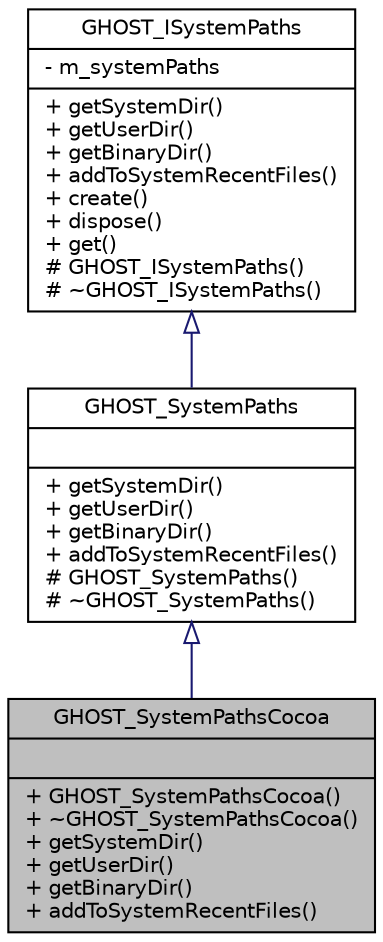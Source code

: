 digraph G
{
  edge [fontname="Helvetica",fontsize="10",labelfontname="Helvetica",labelfontsize="10"];
  node [fontname="Helvetica",fontsize="10",shape=record];
  Node1 [label="{GHOST_SystemPathsCocoa\n||+ GHOST_SystemPathsCocoa()\l+ ~GHOST_SystemPathsCocoa()\l+ getSystemDir()\l+ getUserDir()\l+ getBinaryDir()\l+ addToSystemRecentFiles()\l}",height=0.2,width=0.4,color="black", fillcolor="grey75", style="filled" fontcolor="black"];
  Node2 -> Node1 [dir=back,color="midnightblue",fontsize="10",style="solid",arrowtail="empty",fontname="Helvetica"];
  Node2 [label="{GHOST_SystemPaths\n||+ getSystemDir()\l+ getUserDir()\l+ getBinaryDir()\l+ addToSystemRecentFiles()\l# GHOST_SystemPaths()\l# ~GHOST_SystemPaths()\l}",height=0.2,width=0.4,color="black", fillcolor="white", style="filled",URL="$d1/d9e/classGHOST__SystemPaths.html"];
  Node3 -> Node2 [dir=back,color="midnightblue",fontsize="10",style="solid",arrowtail="empty",fontname="Helvetica"];
  Node3 [label="{GHOST_ISystemPaths\n|- m_systemPaths\l|+ getSystemDir()\l+ getUserDir()\l+ getBinaryDir()\l+ addToSystemRecentFiles()\l+ create()\l+ dispose()\l+ get()\l# GHOST_ISystemPaths()\l# ~GHOST_ISystemPaths()\l}",height=0.2,width=0.4,color="black", fillcolor="white", style="filled",URL="$d6/d8a/classGHOST__ISystemPaths.html"];
}
